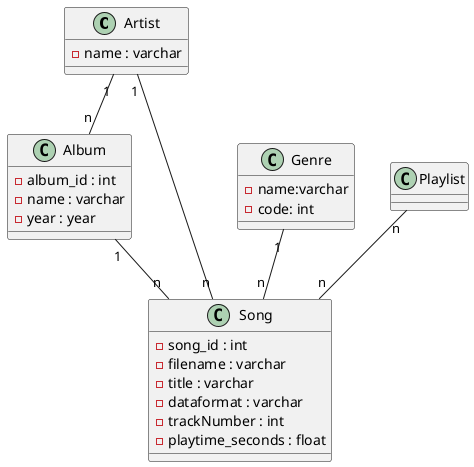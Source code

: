 @startuml

Artist "1"--"n" Album

Album "1"--"n" Song
Genre "1" -- "n" Song
Artist "1"--"n" Song

Playlist "n" --"n" "Song"


class Song {
    - song_id : int 
    - filename : varchar
    - title : varchar
    - dataformat : varchar
    - trackNumber : int
    - playtime_seconds : float
}

class Album {
     - album_id : int
     - name : varchar
     - year : year
}

class Genre {
    - name:varchar
    - code: int 
}

class Artist {
    - name : varchar
}







@enduml

' http://www.dol.unina.it:8445/idea/cnipa_ipovedenti/unica/modulo5/lezione6.html